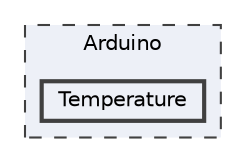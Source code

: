 digraph "Arduino/Temperature"
{
 // LATEX_PDF_SIZE
  bgcolor="transparent";
  edge [fontname=Helvetica,fontsize=10,labelfontname=Helvetica,labelfontsize=10];
  node [fontname=Helvetica,fontsize=10,shape=box,height=0.2,width=0.4];
  compound=true
  subgraph clusterdir_a991eec27578c865874ede3d8ec657c2 {
    graph [ bgcolor="#edf0f7", pencolor="grey25", label="Arduino", fontname=Helvetica,fontsize=10 style="filled,dashed", URL="dir_a991eec27578c865874ede3d8ec657c2.html",tooltip=""]
  dir_1b8c4a06b4ac6cb77815bfbed4806b96 [label="Temperature", fillcolor="#edf0f7", color="grey25", style="filled,bold", URL="dir_1b8c4a06b4ac6cb77815bfbed4806b96.html",tooltip=""];
  }
}
